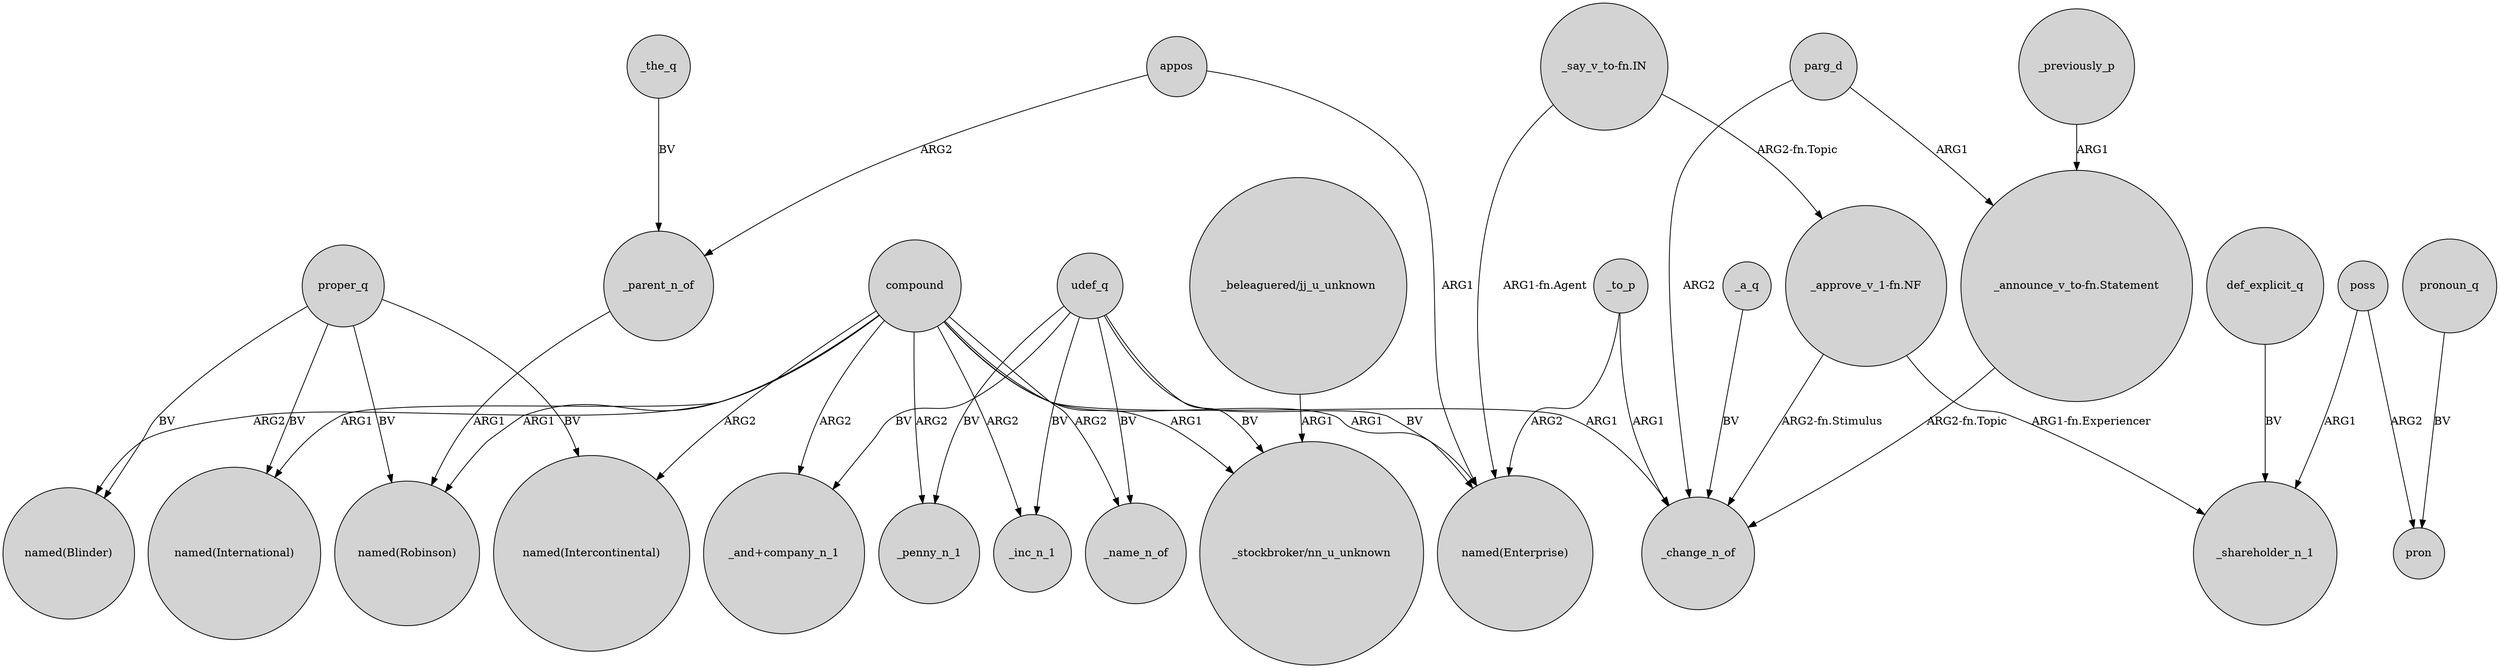 digraph {
	node [shape=circle style=filled]
	compound -> "named(International)" [label=ARG1]
	"_approve_v_1-fn.NF" -> _shareholder_n_1 [label="ARG1-fn.Experiencer"]
	appos -> "named(Enterprise)" [label=ARG1]
	parg_d -> _change_n_of [label=ARG2]
	proper_q -> "named(Intercontinental)" [label=BV]
	udef_q -> "_stockbroker/nn_u_unknown" [label=BV]
	udef_q -> _inc_n_1 [label=BV]
	compound -> "named(Enterprise)" [label=ARG1]
	poss -> pron [label=ARG2]
	compound -> _name_n_of [label=ARG2]
	"_beleaguered/jj_u_unknown" -> "_stockbroker/nn_u_unknown" [label=ARG1]
	_the_q -> _parent_n_of [label=BV]
	_to_p -> _change_n_of [label=ARG1]
	_to_p -> "named(Enterprise)" [label=ARG2]
	"_say_v_to-fn.IN" -> "named(Enterprise)" [label="ARG1-fn.Agent"]
	compound -> _penny_n_1 [label=ARG2]
	compound -> "named(Intercontinental)" [label=ARG2]
	"_say_v_to-fn.IN" -> "_approve_v_1-fn.NF" [label="ARG2-fn.Topic"]
	_previously_p -> "_announce_v_to-fn.Statement" [label=ARG1]
	pronoun_q -> pron [label=BV]
	parg_d -> "_announce_v_to-fn.Statement" [label=ARG1]
	appos -> _parent_n_of [label=ARG2]
	_parent_n_of -> "named(Robinson)" [label=ARG1]
	compound -> "_and+company_n_1" [label=ARG2]
	proper_q -> "named(Blinder)" [label=BV]
	compound -> "named(Robinson)" [label=ARG1]
	"_announce_v_to-fn.Statement" -> _change_n_of [label="ARG2-fn.Topic"]
	compound -> _change_n_of [label=ARG1]
	"_approve_v_1-fn.NF" -> _change_n_of [label="ARG2-fn.Stimulus"]
	proper_q -> "named(Robinson)" [label=BV]
	udef_q -> _penny_n_1 [label=BV]
	udef_q -> "_and+company_n_1" [label=BV]
	udef_q -> "named(Enterprise)" [label=BV]
	def_explicit_q -> _shareholder_n_1 [label=BV]
	proper_q -> "named(International)" [label=BV]
	poss -> _shareholder_n_1 [label=ARG1]
	compound -> "named(Blinder)" [label=ARG2]
	_a_q -> _change_n_of [label=BV]
	compound -> _inc_n_1 [label=ARG2]
	udef_q -> _name_n_of [label=BV]
	compound -> "_stockbroker/nn_u_unknown" [label=ARG1]
}
